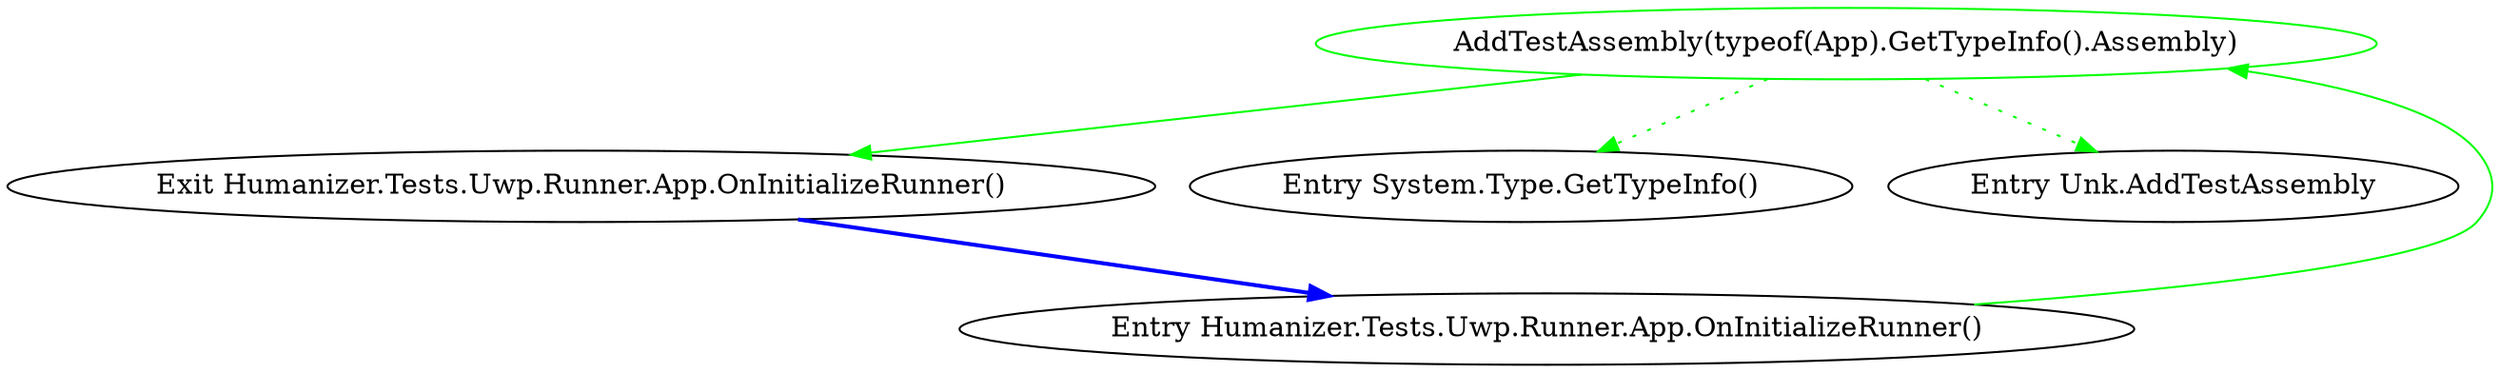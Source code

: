 digraph  {
d1 [label="AddTestAssembly(typeof(App).GetTypeInfo().Assembly)", span="28-28", cluster="Humanizer.Tests.Uwp.Runner.App.OnInitializeRunner()", color=green, community=0];
d0 [label="Entry Humanizer.Tests.Uwp.Runner.App.OnInitializeRunner()", span="26-26", cluster="Humanizer.Tests.Uwp.Runner.App.OnInitializeRunner()"];
d2 [label="Exit Humanizer.Tests.Uwp.Runner.App.OnInitializeRunner()", span="26-26", cluster="Humanizer.Tests.Uwp.Runner.App.OnInitializeRunner()"];
d3 [label="Entry System.Type.GetTypeInfo()", span="0-0", cluster="System.Type.GetTypeInfo()"];
d4 [label="Entry Unk.AddTestAssembly", span="", cluster="Unk.AddTestAssembly"];
d1 -> d2  [key=0, style=solid, color=green];
d1 -> d3  [key=2, style=dotted, color=green];
d1 -> d4  [key=2, style=dotted, color=green];
d0 -> d1  [key=0, style=solid, color=green];
d2 -> d0  [key=0, style=bold, color=blue];
}
